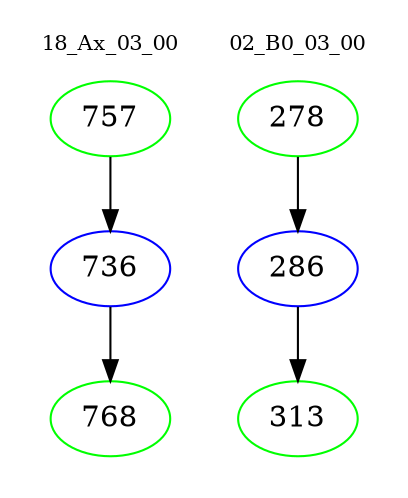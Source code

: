 digraph{
subgraph cluster_0 {
color = white
label = "18_Ax_03_00";
fontsize=10;
T0_757 [label="757", color="green"]
T0_757 -> T0_736 [color="black"]
T0_736 [label="736", color="blue"]
T0_736 -> T0_768 [color="black"]
T0_768 [label="768", color="green"]
}
subgraph cluster_1 {
color = white
label = "02_B0_03_00";
fontsize=10;
T1_278 [label="278", color="green"]
T1_278 -> T1_286 [color="black"]
T1_286 [label="286", color="blue"]
T1_286 -> T1_313 [color="black"]
T1_313 [label="313", color="green"]
}
}
